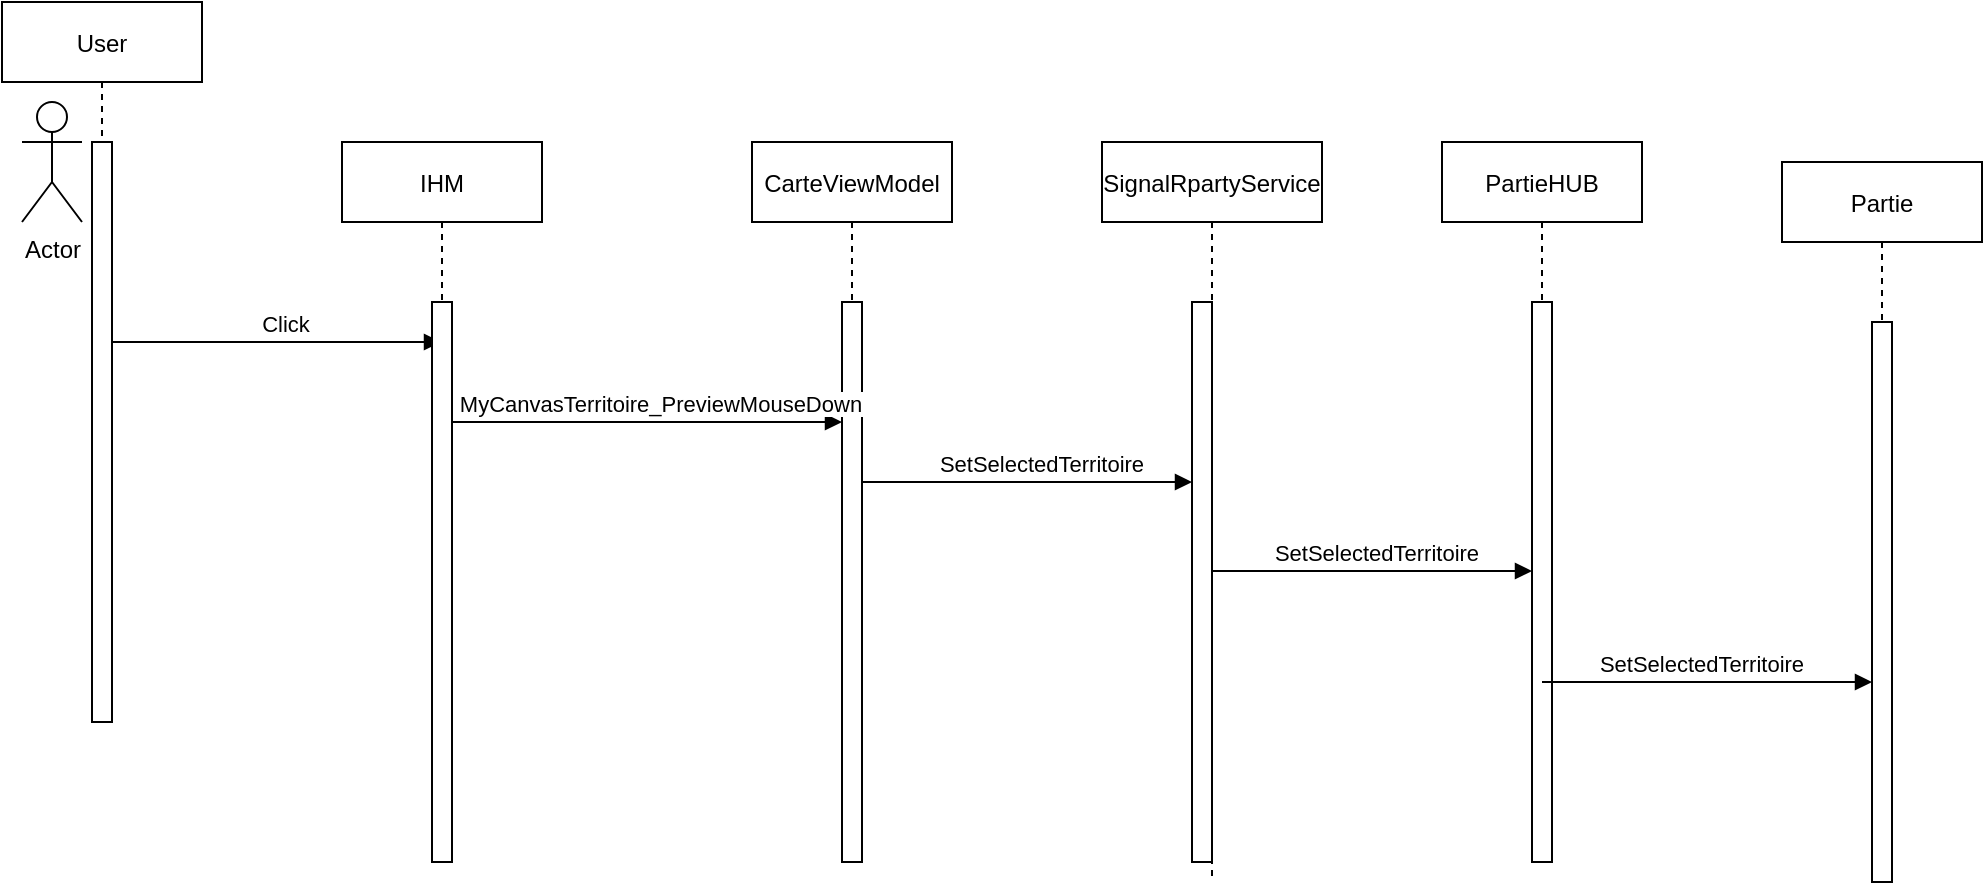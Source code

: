 <mxfile version="20.8.9" type="github">
  <diagram id="kgpKYQtTHZ0yAKxKKP6v" name="Page-1">
    <mxGraphModel dx="555" dy="882" grid="1" gridSize="10" guides="1" tooltips="1" connect="1" arrows="1" fold="1" page="1" pageScale="1" pageWidth="850" pageHeight="1100" math="0" shadow="0">
      <root>
        <mxCell id="0" />
        <mxCell id="1" parent="0" />
        <mxCell id="3nuBFxr9cyL0pnOWT2aG-1" value="User" style="shape=umlLifeline;perimeter=lifelinePerimeter;container=1;collapsible=0;recursiveResize=0;rounded=0;shadow=0;strokeWidth=1;" parent="1" vertex="1">
          <mxGeometry y="10" width="100" height="360" as="geometry" />
        </mxCell>
        <mxCell id="3nuBFxr9cyL0pnOWT2aG-2" value="" style="points=[];perimeter=orthogonalPerimeter;rounded=0;shadow=0;strokeWidth=1;" parent="3nuBFxr9cyL0pnOWT2aG-1" vertex="1">
          <mxGeometry x="45" y="70" width="10" height="290" as="geometry" />
        </mxCell>
        <mxCell id="dRvQ0ph6qTW7obhqysAC-1" value="Actor" style="shape=umlActor;verticalLabelPosition=bottom;verticalAlign=top;html=1;outlineConnect=0;" vertex="1" parent="3nuBFxr9cyL0pnOWT2aG-1">
          <mxGeometry x="10" y="50" width="30" height="60" as="geometry" />
        </mxCell>
        <mxCell id="3nuBFxr9cyL0pnOWT2aG-5" value="SignalRpartyService" style="shape=umlLifeline;perimeter=lifelinePerimeter;container=1;collapsible=0;recursiveResize=0;rounded=0;shadow=0;strokeWidth=1;" parent="1" vertex="1">
          <mxGeometry x="550" y="80" width="110" height="370" as="geometry" />
        </mxCell>
        <mxCell id="3nuBFxr9cyL0pnOWT2aG-6" value="" style="points=[];perimeter=orthogonalPerimeter;rounded=0;shadow=0;strokeWidth=1;" parent="3nuBFxr9cyL0pnOWT2aG-5" vertex="1">
          <mxGeometry x="45" y="80" width="10" height="280" as="geometry" />
        </mxCell>
        <mxCell id="rxXCegTYV00d5RUCqcGU-1" value="CarteViewModel" style="shape=umlLifeline;perimeter=lifelinePerimeter;container=1;collapsible=0;recursiveResize=0;rounded=0;shadow=0;strokeWidth=1;" parent="1" vertex="1">
          <mxGeometry x="375" y="80" width="100" height="360" as="geometry" />
        </mxCell>
        <mxCell id="rxXCegTYV00d5RUCqcGU-2" value="" style="points=[];perimeter=orthogonalPerimeter;rounded=0;shadow=0;strokeWidth=1;" parent="rxXCegTYV00d5RUCqcGU-1" vertex="1">
          <mxGeometry x="45" y="80" width="10" height="280" as="geometry" />
        </mxCell>
        <mxCell id="rxXCegTYV00d5RUCqcGU-8" value="PartieHUB" style="shape=umlLifeline;perimeter=lifelinePerimeter;container=1;collapsible=0;recursiveResize=0;rounded=0;shadow=0;strokeWidth=1;" parent="1" vertex="1">
          <mxGeometry x="720" y="80" width="100" height="360" as="geometry" />
        </mxCell>
        <mxCell id="rxXCegTYV00d5RUCqcGU-9" value="" style="points=[];perimeter=orthogonalPerimeter;rounded=0;shadow=0;strokeWidth=1;" parent="rxXCegTYV00d5RUCqcGU-8" vertex="1">
          <mxGeometry x="45" y="80" width="10" height="280" as="geometry" />
        </mxCell>
        <mxCell id="rxXCegTYV00d5RUCqcGU-17" value="Click" style="verticalAlign=bottom;endArrow=block;shadow=0;strokeWidth=1;" parent="1" source="3nuBFxr9cyL0pnOWT2aG-2" target="rxXCegTYV00d5RUCqcGU-18" edge="1">
          <mxGeometry x="0.056" relative="1" as="geometry">
            <mxPoint x="70" y="180" as="sourcePoint" />
            <mxPoint x="235.5" y="180" as="targetPoint" />
            <mxPoint as="offset" />
            <Array as="points">
              <mxPoint x="190" y="180" />
            </Array>
          </mxGeometry>
        </mxCell>
        <mxCell id="rxXCegTYV00d5RUCqcGU-18" value="IHM" style="shape=umlLifeline;perimeter=lifelinePerimeter;container=1;collapsible=0;recursiveResize=0;rounded=0;shadow=0;strokeWidth=1;" parent="1" vertex="1">
          <mxGeometry x="170" y="80" width="100" height="360" as="geometry" />
        </mxCell>
        <mxCell id="rxXCegTYV00d5RUCqcGU-19" value="" style="points=[];perimeter=orthogonalPerimeter;rounded=0;shadow=0;strokeWidth=1;" parent="rxXCegTYV00d5RUCqcGU-18" vertex="1">
          <mxGeometry x="45" y="80" width="10" height="280" as="geometry" />
        </mxCell>
        <mxCell id="rxXCegTYV00d5RUCqcGU-24" value="SetSelectedTerritoire" style="verticalAlign=bottom;endArrow=block;shadow=0;strokeWidth=1;" parent="1" source="rxXCegTYV00d5RUCqcGU-8" target="rxXCegTYV00d5RUCqcGU-26" edge="1">
          <mxGeometry x="-0.031" relative="1" as="geometry">
            <mxPoint x="800" y="350" as="sourcePoint" />
            <mxPoint x="945.0" y="350" as="targetPoint" />
            <Array as="points">
              <mxPoint x="780" y="350" />
            </Array>
            <mxPoint as="offset" />
          </mxGeometry>
        </mxCell>
        <mxCell id="rxXCegTYV00d5RUCqcGU-25" value="Partie" style="shape=umlLifeline;perimeter=lifelinePerimeter;container=1;collapsible=0;recursiveResize=0;rounded=0;shadow=0;strokeWidth=1;" parent="1" vertex="1">
          <mxGeometry x="890" y="90" width="100" height="360" as="geometry" />
        </mxCell>
        <mxCell id="rxXCegTYV00d5RUCqcGU-26" value="" style="points=[];perimeter=orthogonalPerimeter;rounded=0;shadow=0;strokeWidth=1;" parent="rxXCegTYV00d5RUCqcGU-25" vertex="1">
          <mxGeometry x="45" y="80" width="10" height="280" as="geometry" />
        </mxCell>
        <mxCell id="rxXCegTYV00d5RUCqcGU-20" value="MyCanvasTerritoire_PreviewMouseDown" style="verticalAlign=bottom;endArrow=block;shadow=0;strokeWidth=1;" parent="1" source="rxXCegTYV00d5RUCqcGU-19" target="rxXCegTYV00d5RUCqcGU-2" edge="1">
          <mxGeometry x="0.071" relative="1" as="geometry">
            <mxPoint x="230" y="220" as="sourcePoint" />
            <mxPoint x="340.5" y="220" as="targetPoint" />
            <mxPoint as="offset" />
            <Array as="points">
              <mxPoint x="350" y="220" />
            </Array>
          </mxGeometry>
        </mxCell>
        <mxCell id="rxXCegTYV00d5RUCqcGU-22" value="SetSelectedTerritoire" style="verticalAlign=bottom;endArrow=block;shadow=0;strokeWidth=1;" parent="1" source="rxXCegTYV00d5RUCqcGU-2" target="3nuBFxr9cyL0pnOWT2aG-6" edge="1">
          <mxGeometry x="0.091" relative="1" as="geometry">
            <mxPoint x="420" y="250" as="sourcePoint" />
            <mxPoint x="570" y="250" as="targetPoint" />
            <Array as="points">
              <mxPoint x="455" y="250" />
            </Array>
            <mxPoint as="offset" />
          </mxGeometry>
        </mxCell>
        <mxCell id="rxXCegTYV00d5RUCqcGU-23" value="SetSelectedTerritoire" style="verticalAlign=bottom;endArrow=block;shadow=0;strokeWidth=1;" parent="1" source="3nuBFxr9cyL0pnOWT2aG-6" target="rxXCegTYV00d5RUCqcGU-9" edge="1">
          <mxGeometry x="0.032" relative="1" as="geometry">
            <mxPoint x="600" y="295" as="sourcePoint" />
            <mxPoint x="790" y="294.5" as="targetPoint" />
            <Array as="points">
              <mxPoint x="615" y="294.5" />
            </Array>
            <mxPoint as="offset" />
          </mxGeometry>
        </mxCell>
      </root>
    </mxGraphModel>
  </diagram>
</mxfile>
